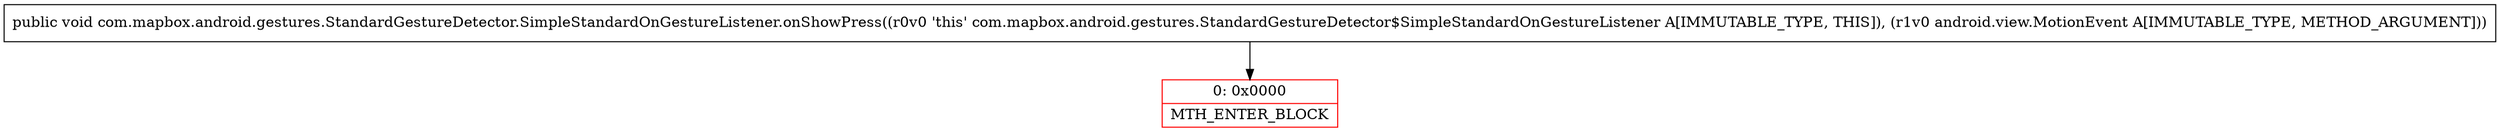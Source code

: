 digraph "CFG forcom.mapbox.android.gestures.StandardGestureDetector.SimpleStandardOnGestureListener.onShowPress(Landroid\/view\/MotionEvent;)V" {
subgraph cluster_Region_800877553 {
label = "R(0)";
node [shape=record,color=blue];
}
Node_0 [shape=record,color=red,label="{0\:\ 0x0000|MTH_ENTER_BLOCK\l}"];
MethodNode[shape=record,label="{public void com.mapbox.android.gestures.StandardGestureDetector.SimpleStandardOnGestureListener.onShowPress((r0v0 'this' com.mapbox.android.gestures.StandardGestureDetector$SimpleStandardOnGestureListener A[IMMUTABLE_TYPE, THIS]), (r1v0 android.view.MotionEvent A[IMMUTABLE_TYPE, METHOD_ARGUMENT])) }"];
MethodNode -> Node_0;
}

